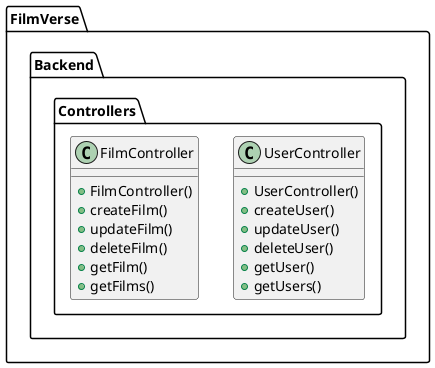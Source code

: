 @startuml FilmVerse

package FilmVerse{
    package Backend {
        package Controllers {
            class UserController {
                + UserController()
                + createUser()
                + updateUser()
                + deleteUser()
                + getUser()
                + getUsers()
            }

            class FilmController {
                + FilmController()
                + createFilm()
                + updateFilm()
                + deleteFilm()
                + getFilm()
                + getFilms()
            }

            
        }
    }
}


@enduml